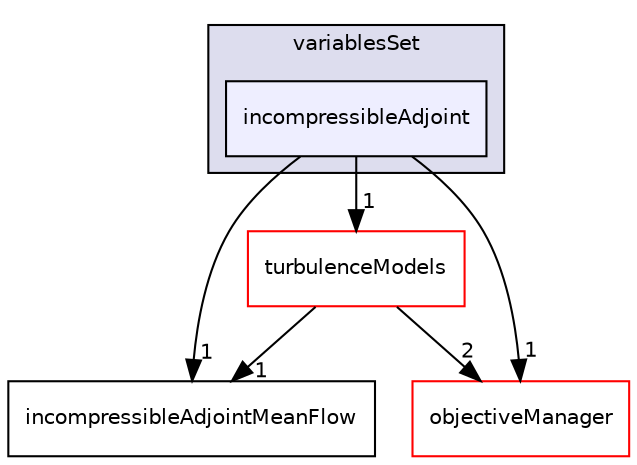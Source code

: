 digraph "src/optimisation/adjointOptimisation/adjoint/solvers/variablesSet/incompressibleAdjoint" {
  bgcolor=transparent;
  compound=true
  node [ fontsize="10", fontname="Helvetica"];
  edge [ labelfontsize="10", labelfontname="Helvetica"];
  subgraph clusterdir_195a59111b2a8c42961aaea2cfc6eba5 {
    graph [ bgcolor="#ddddee", pencolor="black", label="variablesSet" fontname="Helvetica", fontsize="10", URL="dir_195a59111b2a8c42961aaea2cfc6eba5.html"]
  dir_e2241b03490493ecaa967e2e5eb2c1e3 [shape=box, label="incompressibleAdjoint", style="filled", fillcolor="#eeeeff", pencolor="black", URL="dir_e2241b03490493ecaa967e2e5eb2c1e3.html"];
  }
  dir_05da12cfb9efea30175204851b3619f8 [shape=box label="incompressibleAdjointMeanFlow" URL="dir_05da12cfb9efea30175204851b3619f8.html"];
  dir_df4d411816fa2103c27e0f87f824bd4d [shape=box label="objectiveManager" color="red" URL="dir_df4d411816fa2103c27e0f87f824bd4d.html"];
  dir_65c5a1cbdce3964d4a2bd5a2c0168e6b [shape=box label="turbulenceModels" color="red" URL="dir_65c5a1cbdce3964d4a2bd5a2c0168e6b.html"];
  dir_65c5a1cbdce3964d4a2bd5a2c0168e6b->dir_05da12cfb9efea30175204851b3619f8 [headlabel="1", labeldistance=1.5 headhref="dir_000532_002918.html"];
  dir_65c5a1cbdce3964d4a2bd5a2c0168e6b->dir_df4d411816fa2103c27e0f87f824bd4d [headlabel="2", labeldistance=1.5 headhref="dir_000532_002822.html"];
  dir_e2241b03490493ecaa967e2e5eb2c1e3->dir_05da12cfb9efea30175204851b3619f8 [headlabel="1", labeldistance=1.5 headhref="dir_002917_002918.html"];
  dir_e2241b03490493ecaa967e2e5eb2c1e3->dir_df4d411816fa2103c27e0f87f824bd4d [headlabel="1", labeldistance=1.5 headhref="dir_002917_002822.html"];
  dir_e2241b03490493ecaa967e2e5eb2c1e3->dir_65c5a1cbdce3964d4a2bd5a2c0168e6b [headlabel="1", labeldistance=1.5 headhref="dir_002917_000532.html"];
}
